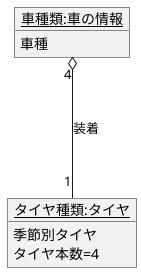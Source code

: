 @startuml タイヤ
object "<u>車種類:車の情報</u>" as car {
車種
}
object "<u>タイヤ種類:タイヤ</u>" as t{
季節別タイヤ
タイヤ本数=4
}
car "4" o--- "1" t :装着
@enduml
